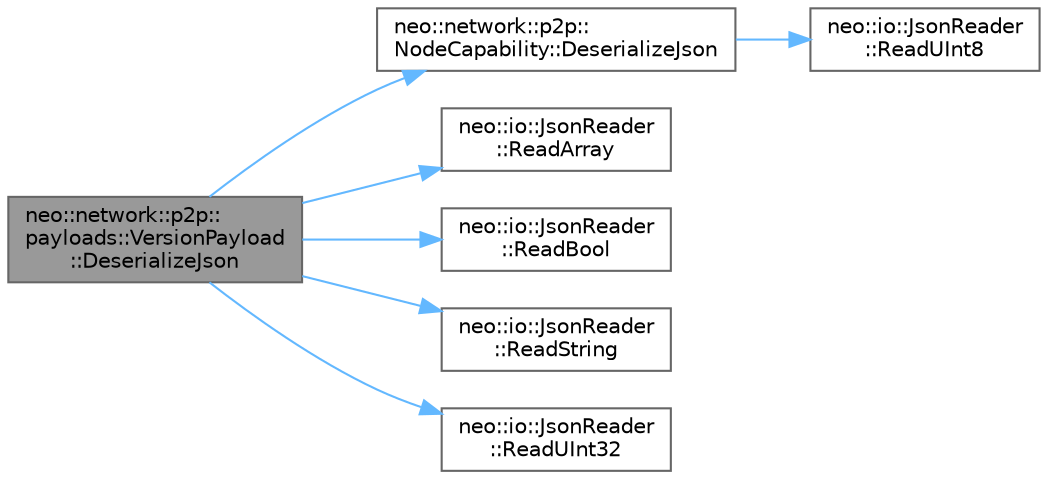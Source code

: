 digraph "neo::network::p2p::payloads::VersionPayload::DeserializeJson"
{
 // LATEX_PDF_SIZE
  bgcolor="transparent";
  edge [fontname=Helvetica,fontsize=10,labelfontname=Helvetica,labelfontsize=10];
  node [fontname=Helvetica,fontsize=10,shape=box,height=0.2,width=0.4];
  rankdir="LR";
  Node1 [id="Node000001",label="neo::network::p2p::\lpayloads::VersionPayload\l::DeserializeJson",height=0.2,width=0.4,color="gray40", fillcolor="grey60", style="filled", fontcolor="black",tooltip="Deserializes the VersionPayload from a JSON reader."];
  Node1 -> Node2 [id="edge1_Node000001_Node000002",color="steelblue1",style="solid",tooltip=" "];
  Node2 [id="Node000002",label="neo::network::p2p::\lNodeCapability::DeserializeJson",height=0.2,width=0.4,color="grey40", fillcolor="white", style="filled",URL="$classneo_1_1network_1_1p2p_1_1_node_capability.html#aad466a95b382d60a1fee8d4493b267bd",tooltip="Deserializes the NodeCapability from a JSON reader."];
  Node2 -> Node3 [id="edge2_Node000002_Node000003",color="steelblue1",style="solid",tooltip=" "];
  Node3 [id="Node000003",label="neo::io::JsonReader\l::ReadUInt8",height=0.2,width=0.4,color="grey40", fillcolor="white", style="filled",URL="$classneo_1_1io_1_1_json_reader.html#a9d3b1ba50bf4022c8c8b5e11077c92c4",tooltip="Reads an 8-bit unsigned integer from the JSON."];
  Node1 -> Node4 [id="edge3_Node000001_Node000004",color="steelblue1",style="solid",tooltip=" "];
  Node4 [id="Node000004",label="neo::io::JsonReader\l::ReadArray",height=0.2,width=0.4,color="grey40", fillcolor="white", style="filled",URL="$classneo_1_1io_1_1_json_reader.html#a2286a2af4ba8fd609d753cfd2b19f5ec",tooltip="Reads a JSON array from the JSON."];
  Node1 -> Node5 [id="edge4_Node000001_Node000005",color="steelblue1",style="solid",tooltip=" "];
  Node5 [id="Node000005",label="neo::io::JsonReader\l::ReadBool",height=0.2,width=0.4,color="grey40", fillcolor="white", style="filled",URL="$classneo_1_1io_1_1_json_reader.html#a8c4d8de0848d1bedb38008260d536e5f",tooltip="Reads a boolean value from the JSON."];
  Node1 -> Node6 [id="edge5_Node000001_Node000006",color="steelblue1",style="solid",tooltip=" "];
  Node6 [id="Node000006",label="neo::io::JsonReader\l::ReadString",height=0.2,width=0.4,color="grey40", fillcolor="white", style="filled",URL="$classneo_1_1io_1_1_json_reader.html#abee15c3ce4f6e37ff476a804bd037372",tooltip="Reads a string from the JSON."];
  Node1 -> Node7 [id="edge6_Node000001_Node000007",color="steelblue1",style="solid",tooltip=" "];
  Node7 [id="Node000007",label="neo::io::JsonReader\l::ReadUInt32",height=0.2,width=0.4,color="grey40", fillcolor="white", style="filled",URL="$classneo_1_1io_1_1_json_reader.html#a84942f70d9e3196fb447a71d1c51a200",tooltip="Reads a 32-bit unsigned integer from the JSON."];
}
